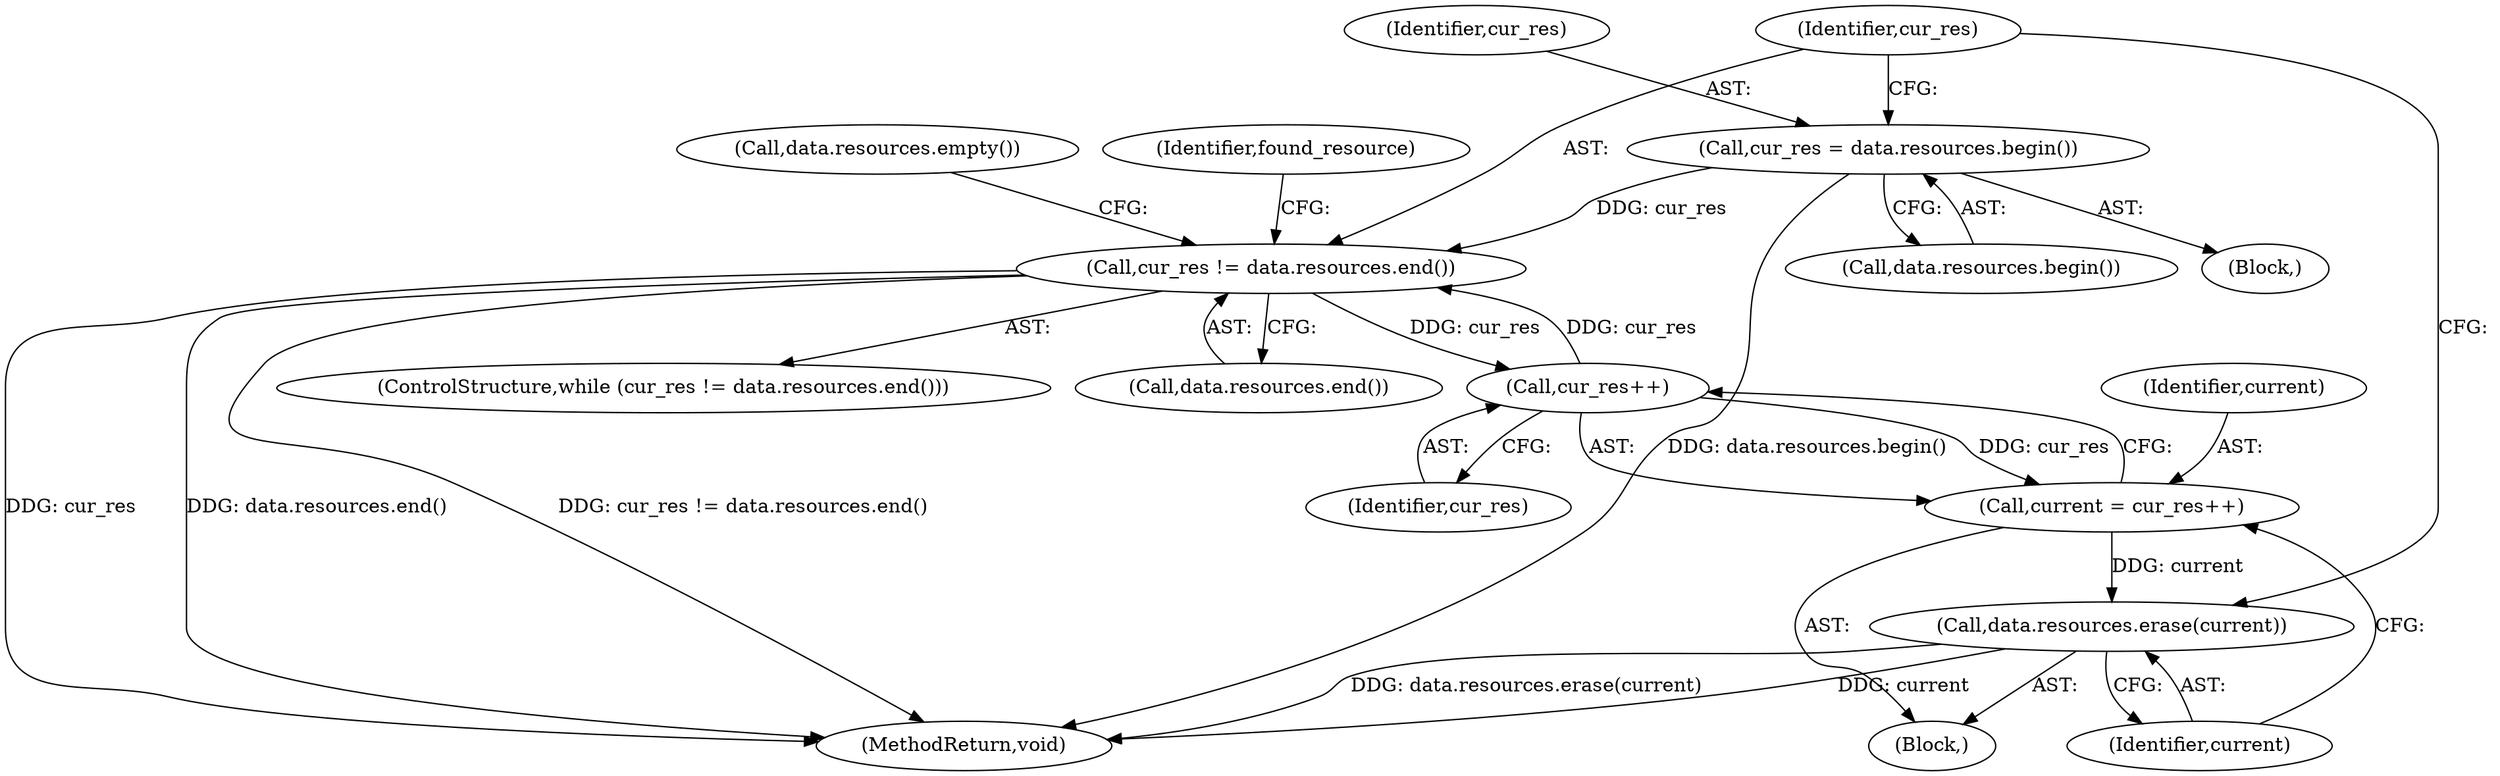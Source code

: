 digraph "1_Chrome_55ef04e135edaa9abfbf3647634b11ed57dc49e9_5@del" {
"1000134" [label="(Call,cur_res = data.resources.begin())"];
"1000138" [label="(Call,cur_res != data.resources.end())"];
"1000172" [label="(Call,cur_res++)"];
"1000170" [label="(Call,current = cur_res++)"];
"1000174" [label="(Call,data.resources.erase(current))"];
"1000137" [label="(ControlStructure,while (cur_res != data.resources.end()))"];
"1000170" [label="(Call,current = cur_res++)"];
"1000172" [label="(Call,cur_res++)"];
"1000136" [label="(Call,data.resources.begin())"];
"1000177" [label="(Call,data.resources.empty())"];
"1000174" [label="(Call,data.resources.erase(current))"];
"1000171" [label="(Identifier,current)"];
"1000134" [label="(Call,cur_res = data.resources.begin())"];
"1000103" [label="(Block,)"];
"1000135" [label="(Identifier,cur_res)"];
"1000140" [label="(Call,data.resources.end())"];
"1000138" [label="(Call,cur_res != data.resources.end())"];
"1000222" [label="(MethodReturn,void)"];
"1000173" [label="(Identifier,cur_res)"];
"1000141" [label="(Block,)"];
"1000139" [label="(Identifier,cur_res)"];
"1000144" [label="(Identifier,found_resource)"];
"1000175" [label="(Identifier,current)"];
"1000134" -> "1000103"  [label="AST: "];
"1000134" -> "1000136"  [label="CFG: "];
"1000135" -> "1000134"  [label="AST: "];
"1000136" -> "1000134"  [label="AST: "];
"1000139" -> "1000134"  [label="CFG: "];
"1000134" -> "1000222"  [label="DDG: data.resources.begin()"];
"1000134" -> "1000138"  [label="DDG: cur_res"];
"1000138" -> "1000137"  [label="AST: "];
"1000138" -> "1000140"  [label="CFG: "];
"1000139" -> "1000138"  [label="AST: "];
"1000140" -> "1000138"  [label="AST: "];
"1000144" -> "1000138"  [label="CFG: "];
"1000177" -> "1000138"  [label="CFG: "];
"1000138" -> "1000222"  [label="DDG: cur_res"];
"1000138" -> "1000222"  [label="DDG: data.resources.end()"];
"1000138" -> "1000222"  [label="DDG: cur_res != data.resources.end()"];
"1000172" -> "1000138"  [label="DDG: cur_res"];
"1000138" -> "1000172"  [label="DDG: cur_res"];
"1000172" -> "1000170"  [label="AST: "];
"1000172" -> "1000173"  [label="CFG: "];
"1000173" -> "1000172"  [label="AST: "];
"1000170" -> "1000172"  [label="CFG: "];
"1000172" -> "1000170"  [label="DDG: cur_res"];
"1000170" -> "1000141"  [label="AST: "];
"1000171" -> "1000170"  [label="AST: "];
"1000175" -> "1000170"  [label="CFG: "];
"1000170" -> "1000174"  [label="DDG: current"];
"1000174" -> "1000141"  [label="AST: "];
"1000174" -> "1000175"  [label="CFG: "];
"1000175" -> "1000174"  [label="AST: "];
"1000139" -> "1000174"  [label="CFG: "];
"1000174" -> "1000222"  [label="DDG: data.resources.erase(current)"];
"1000174" -> "1000222"  [label="DDG: current"];
}
